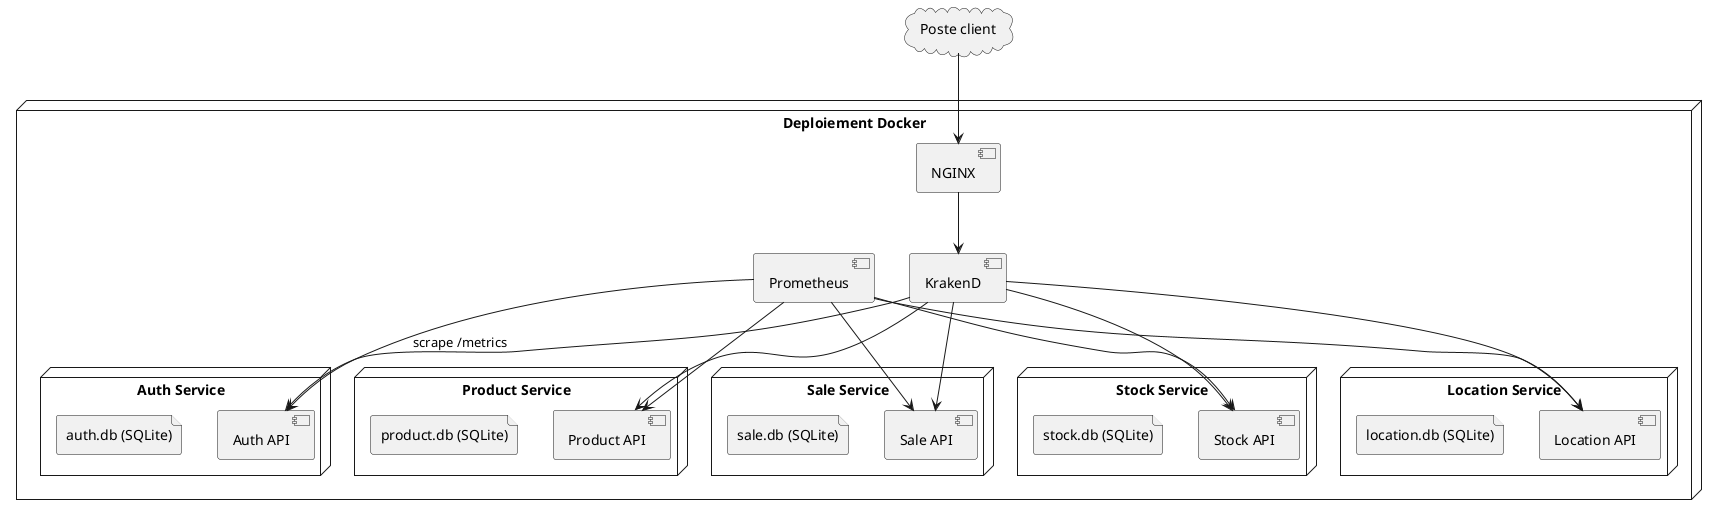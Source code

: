 @startuml depl
node "Deploiement Docker" {
    [NGINX]
    [KrakenD]
    [Prometheus]

    node "Auth Service" {
        [Auth API]
        file "auth.db (SQLite)"
    }

    node "Stock Service" {
        [Stock API]
        file "stock.db (SQLite)"
    }

    node "Sale Service" {
        [Sale API]
        file "sale.db (SQLite)"
    }

    node "Product Service" {
        [Product API]
        file "product.db (SQLite)"
    }

    node "Location Service" {
        [Location API]
        file "location.db (SQLite)"
    }
}

cloud "Poste client" as Client

Client --> [NGINX]
[NGINX] --> [KrakenD]

[KrakenD] --> [Auth API]
[KrakenD] --> [Stock API]
[KrakenD] --> [Sale API]
[KrakenD] --> [Product API]
[KrakenD] --> [Location API]

[Prometheus] --> [Auth API] : scrape /metrics
[Prometheus] --> [Stock API]
[Prometheus] --> [Sale API]
[Prometheus] --> [Product API]
[Prometheus] --> [Location API]
@enduml
